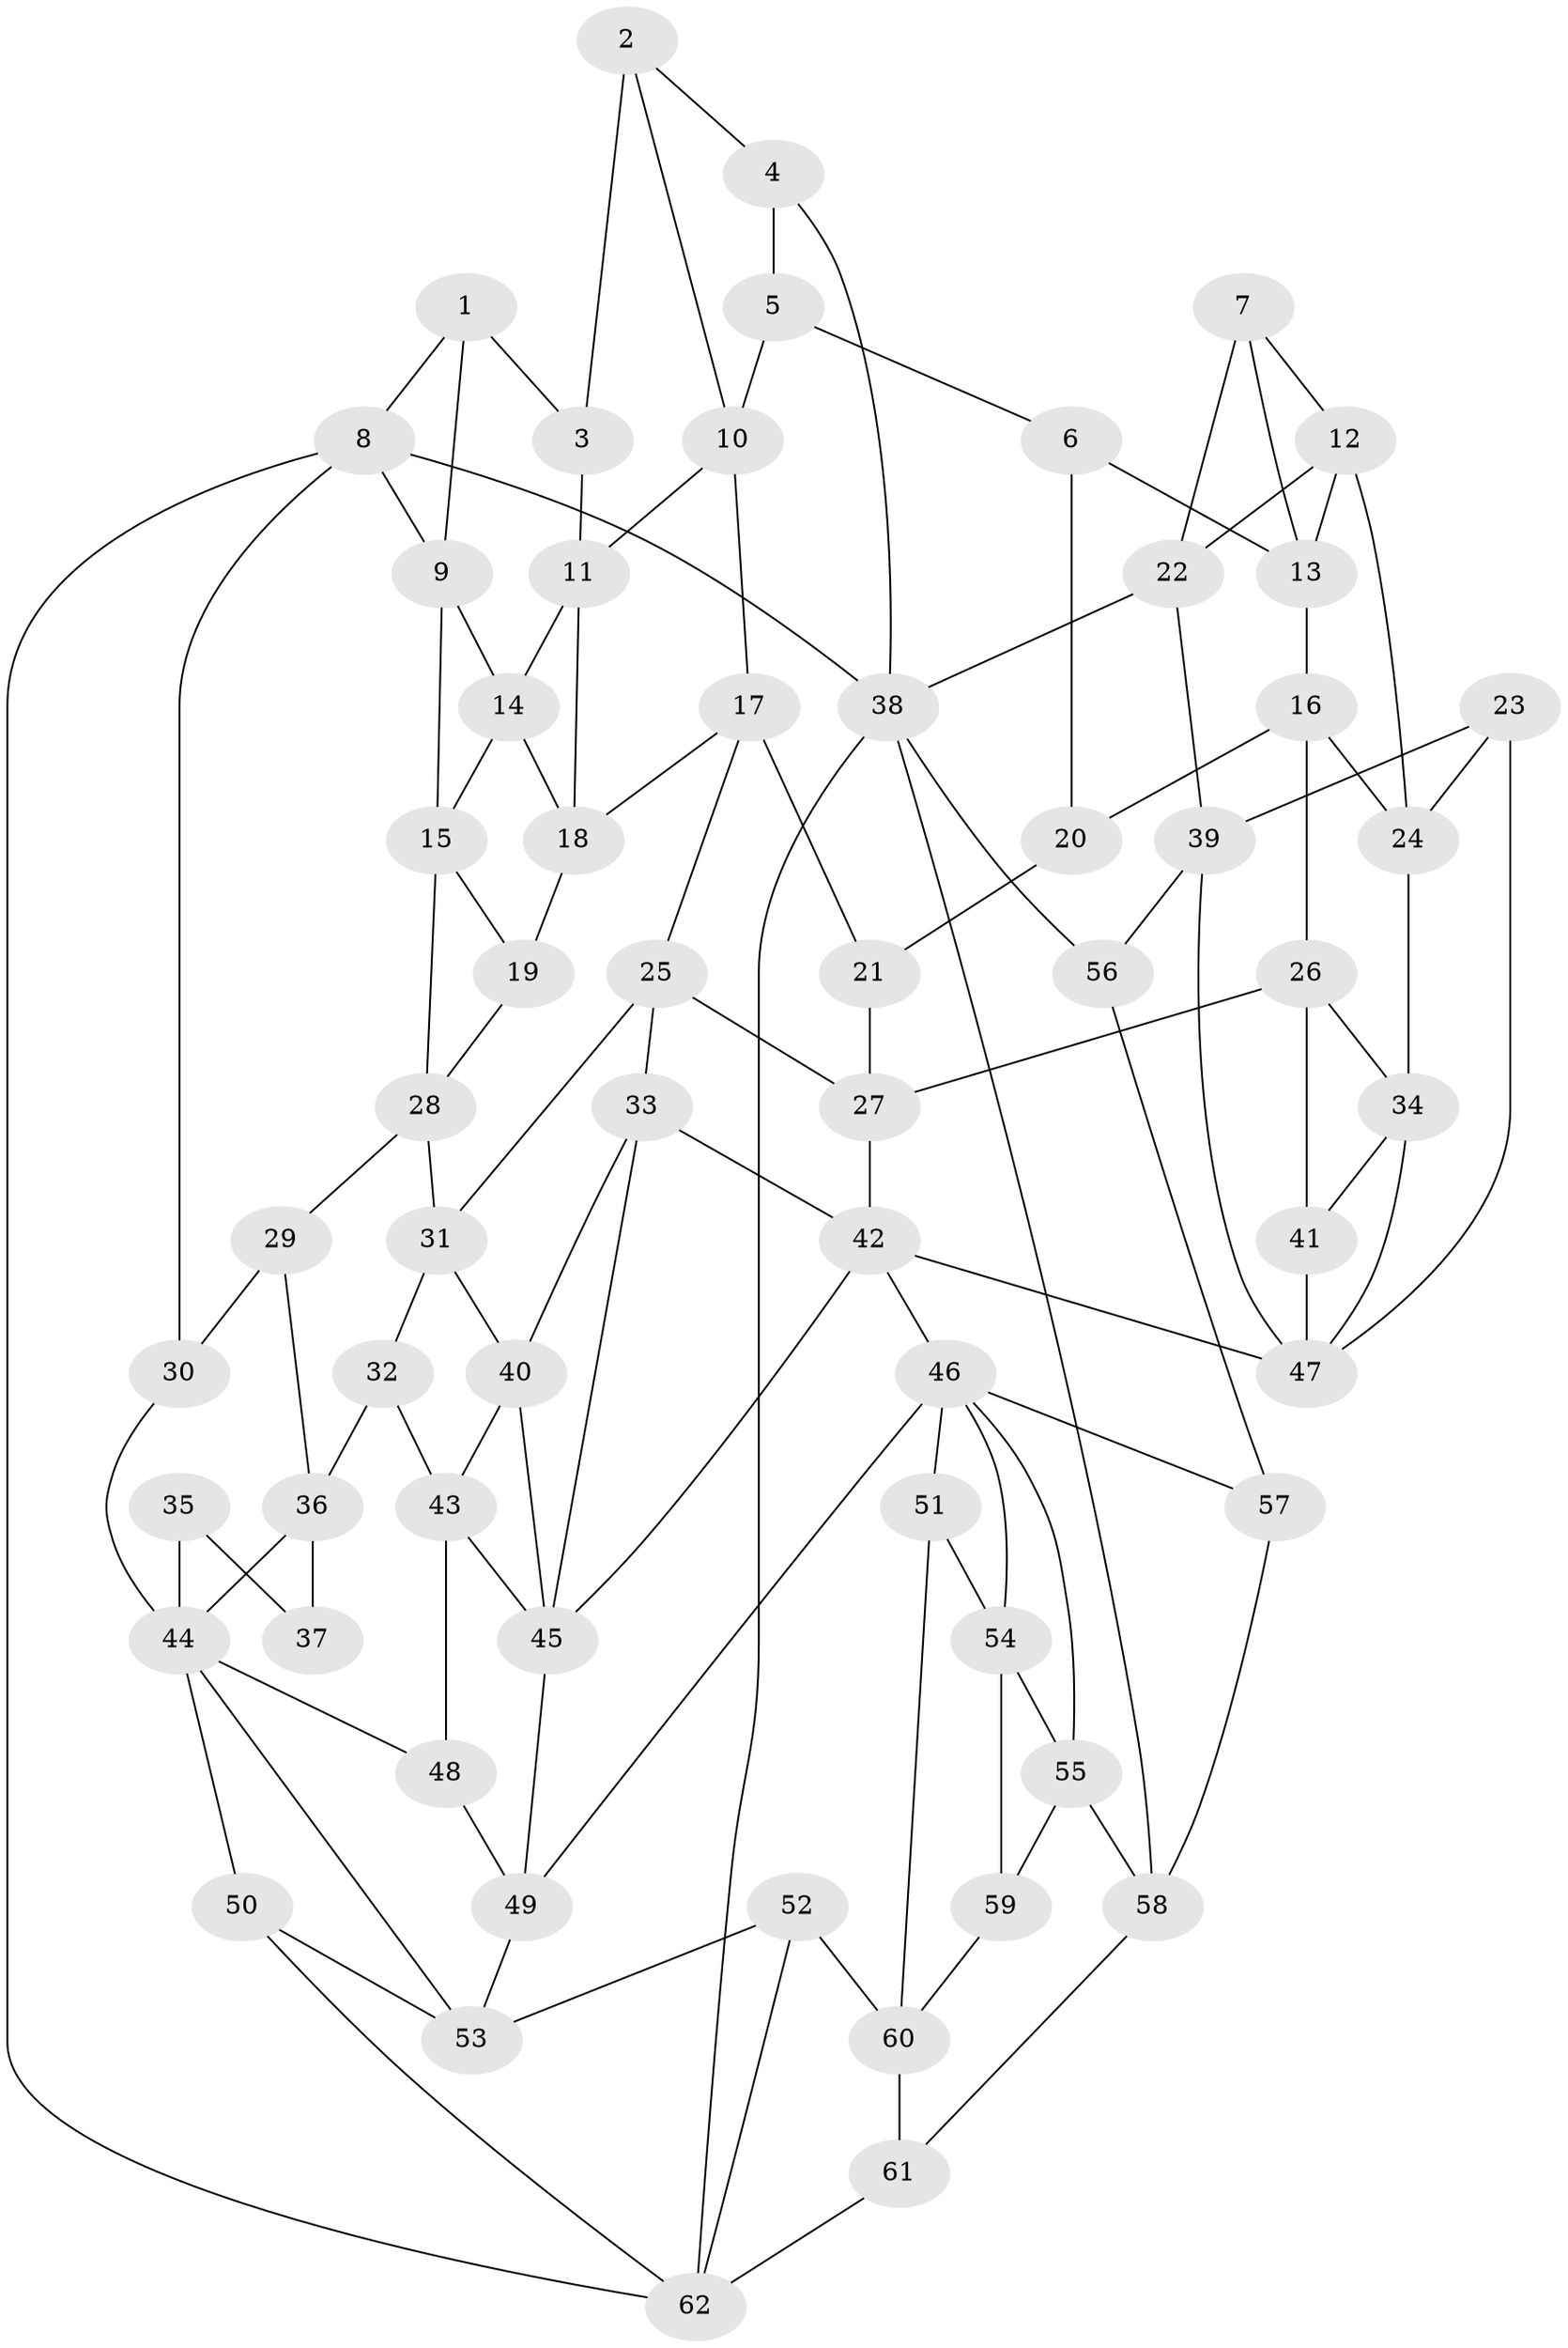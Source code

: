 // original degree distribution, {3: 0.04838709677419355, 4: 0.22580645161290322, 6: 0.27419354838709675, 5: 0.45161290322580644}
// Generated by graph-tools (version 1.1) at 2025/27/03/09/25 03:27:14]
// undirected, 62 vertices, 116 edges
graph export_dot {
graph [start="1"]
  node [color=gray90,style=filled];
  1;
  2;
  3;
  4;
  5;
  6;
  7;
  8;
  9;
  10;
  11;
  12;
  13;
  14;
  15;
  16;
  17;
  18;
  19;
  20;
  21;
  22;
  23;
  24;
  25;
  26;
  27;
  28;
  29;
  30;
  31;
  32;
  33;
  34;
  35;
  36;
  37;
  38;
  39;
  40;
  41;
  42;
  43;
  44;
  45;
  46;
  47;
  48;
  49;
  50;
  51;
  52;
  53;
  54;
  55;
  56;
  57;
  58;
  59;
  60;
  61;
  62;
  1 -- 3 [weight=1.0];
  1 -- 8 [weight=1.0];
  1 -- 9 [weight=1.0];
  2 -- 3 [weight=2.0];
  2 -- 4 [weight=1.0];
  2 -- 10 [weight=1.0];
  3 -- 11 [weight=1.0];
  4 -- 5 [weight=1.0];
  4 -- 38 [weight=1.0];
  5 -- 6 [weight=1.0];
  5 -- 10 [weight=1.0];
  6 -- 13 [weight=1.0];
  6 -- 20 [weight=2.0];
  7 -- 12 [weight=1.0];
  7 -- 13 [weight=1.0];
  7 -- 22 [weight=1.0];
  8 -- 9 [weight=1.0];
  8 -- 30 [weight=1.0];
  8 -- 38 [weight=1.0];
  8 -- 62 [weight=1.0];
  9 -- 14 [weight=1.0];
  9 -- 15 [weight=1.0];
  10 -- 11 [weight=1.0];
  10 -- 17 [weight=1.0];
  11 -- 14 [weight=1.0];
  11 -- 18 [weight=1.0];
  12 -- 13 [weight=1.0];
  12 -- 22 [weight=1.0];
  12 -- 24 [weight=1.0];
  13 -- 16 [weight=1.0];
  14 -- 15 [weight=1.0];
  14 -- 18 [weight=1.0];
  15 -- 19 [weight=1.0];
  15 -- 28 [weight=1.0];
  16 -- 20 [weight=1.0];
  16 -- 24 [weight=1.0];
  16 -- 26 [weight=1.0];
  17 -- 18 [weight=1.0];
  17 -- 21 [weight=1.0];
  17 -- 25 [weight=1.0];
  18 -- 19 [weight=1.0];
  19 -- 28 [weight=1.0];
  20 -- 21 [weight=1.0];
  21 -- 27 [weight=1.0];
  22 -- 38 [weight=1.0];
  22 -- 39 [weight=1.0];
  23 -- 24 [weight=1.0];
  23 -- 39 [weight=1.0];
  23 -- 47 [weight=1.0];
  24 -- 34 [weight=1.0];
  25 -- 27 [weight=1.0];
  25 -- 31 [weight=1.0];
  25 -- 33 [weight=1.0];
  26 -- 27 [weight=1.0];
  26 -- 34 [weight=1.0];
  26 -- 41 [weight=1.0];
  27 -- 42 [weight=1.0];
  28 -- 29 [weight=1.0];
  28 -- 31 [weight=1.0];
  29 -- 30 [weight=1.0];
  29 -- 36 [weight=1.0];
  30 -- 44 [weight=1.0];
  31 -- 32 [weight=1.0];
  31 -- 40 [weight=1.0];
  32 -- 36 [weight=1.0];
  32 -- 43 [weight=1.0];
  33 -- 40 [weight=1.0];
  33 -- 42 [weight=1.0];
  33 -- 45 [weight=1.0];
  34 -- 41 [weight=1.0];
  34 -- 47 [weight=1.0];
  35 -- 37 [weight=2.0];
  35 -- 44 [weight=1.0];
  36 -- 37 [weight=1.0];
  36 -- 44 [weight=1.0];
  38 -- 56 [weight=1.0];
  38 -- 58 [weight=1.0];
  38 -- 62 [weight=1.0];
  39 -- 47 [weight=1.0];
  39 -- 56 [weight=1.0];
  40 -- 43 [weight=1.0];
  40 -- 45 [weight=1.0];
  41 -- 47 [weight=2.0];
  42 -- 45 [weight=1.0];
  42 -- 46 [weight=1.0];
  42 -- 47 [weight=1.0];
  43 -- 45 [weight=2.0];
  43 -- 48 [weight=2.0];
  44 -- 48 [weight=1.0];
  44 -- 50 [weight=1.0];
  44 -- 53 [weight=1.0];
  45 -- 49 [weight=1.0];
  46 -- 49 [weight=1.0];
  46 -- 51 [weight=1.0];
  46 -- 54 [weight=1.0];
  46 -- 55 [weight=1.0];
  46 -- 57 [weight=1.0];
  48 -- 49 [weight=1.0];
  49 -- 53 [weight=1.0];
  50 -- 53 [weight=1.0];
  50 -- 62 [weight=1.0];
  51 -- 54 [weight=1.0];
  51 -- 60 [weight=1.0];
  52 -- 53 [weight=1.0];
  52 -- 60 [weight=1.0];
  52 -- 62 [weight=1.0];
  54 -- 55 [weight=1.0];
  54 -- 59 [weight=1.0];
  55 -- 58 [weight=1.0];
  55 -- 59 [weight=1.0];
  56 -- 57 [weight=1.0];
  57 -- 58 [weight=1.0];
  58 -- 61 [weight=1.0];
  59 -- 60 [weight=1.0];
  60 -- 61 [weight=1.0];
  61 -- 62 [weight=1.0];
}
